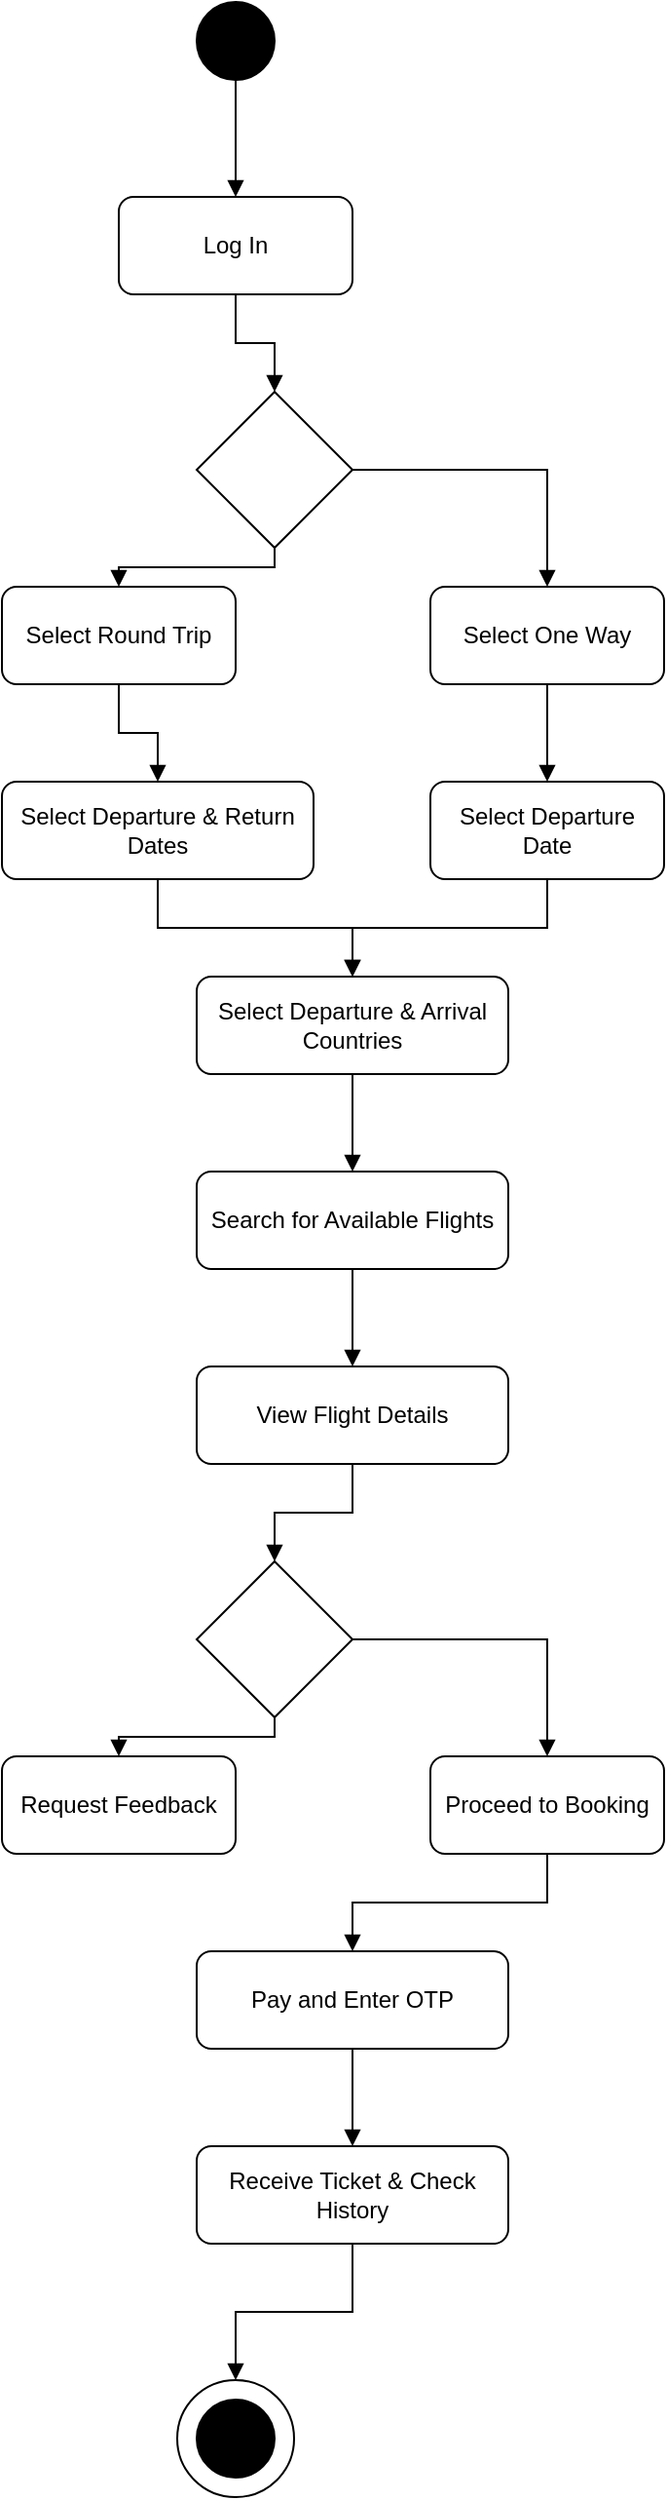 <mxfile version="24.8.1">
  <diagram name="Page-1" id="Ojdg7j3xLP1BAEYC3mI6">
    <mxGraphModel dx="2867" dy="1044" grid="1" gridSize="10" guides="1" tooltips="1" connect="1" arrows="1" fold="1" page="1" pageScale="1" pageWidth="827" pageHeight="1169" math="0" shadow="0">
      <root>
        <mxCell id="0" />
        <mxCell id="1" parent="0" />
        <mxCell id="initialNode" value="" style="ellipse;fillColor=#000000;strokeColor=#000000;" parent="1" vertex="1">
          <mxGeometry x="160" y="50" width="40" height="40" as="geometry" />
        </mxCell>
        <mxCell id="logIn" value="Log In" style="rounded=1;whiteSpace=wrap;fillColor=#FFFFFF;strokeColor=#000000;" parent="1" vertex="1">
          <mxGeometry x="120" y="150" width="120" height="50" as="geometry" />
        </mxCell>
        <mxCell id="flow1" style="edgeStyle=orthogonalEdgeStyle;strokeColor=#000000;endArrow=block;rounded=0;" parent="1" source="initialNode" target="logIn" edge="1">
          <mxGeometry relative="1" as="geometry" />
        </mxCell>
        <mxCell id="decision1" value="" style="rhombus;whiteSpace=wrap;fillColor=#FFFFFF;strokeColor=#000000;" parent="1" vertex="1">
          <mxGeometry x="160" y="250" width="80" height="80" as="geometry" />
        </mxCell>
        <mxCell id="flow2" style="edgeStyle=orthogonalEdgeStyle;strokeColor=#000000;endArrow=block;rounded=0;" parent="1" source="logIn" target="decision1" edge="1">
          <mxGeometry relative="1" as="geometry" />
        </mxCell>
        <mxCell id="selectRoundTrip" value="Select Round Trip" style="rounded=1;whiteSpace=wrap;fillColor=#FFFFFF;strokeColor=#000000;" parent="1" vertex="1">
          <mxGeometry x="60" y="350" width="120" height="50" as="geometry" />
        </mxCell>
        <mxCell id="flow3" style="edgeStyle=orthogonalEdgeStyle;strokeColor=#000000;endArrow=block;rounded=0;" parent="1" source="decision1" target="selectRoundTrip" edge="1">
          <mxGeometry relative="1" as="geometry" />
        </mxCell>
        <mxCell id="selectOneWay" value="Select One Way" style="rounded=1;whiteSpace=wrap;fillColor=#FFFFFF;strokeColor=#000000;" parent="1" vertex="1">
          <mxGeometry x="280" y="350" width="120" height="50" as="geometry" />
        </mxCell>
        <mxCell id="flow4" style="edgeStyle=orthogonalEdgeStyle;strokeColor=#000000;endArrow=block;rounded=0;" parent="1" source="decision1" target="selectOneWay" edge="1">
          <mxGeometry relative="1" as="geometry" />
        </mxCell>
        <mxCell id="selectRoundTripDates" value="Select Departure &amp; Return Dates" style="rounded=1;whiteSpace=wrap;fillColor=#FFFFFF;strokeColor=#000000;" parent="1" vertex="1">
          <mxGeometry x="60" y="450" width="160" height="50" as="geometry" />
        </mxCell>
        <mxCell id="flow5" style="edgeStyle=orthogonalEdgeStyle;strokeColor=#000000;endArrow=block;rounded=0;" parent="1" source="selectRoundTrip" target="selectRoundTripDates" edge="1">
          <mxGeometry relative="1" as="geometry" />
        </mxCell>
        <mxCell id="selectOneWayDate" value="Select Departure Date" style="rounded=1;whiteSpace=wrap;fillColor=#FFFFFF;strokeColor=#000000;" parent="1" vertex="1">
          <mxGeometry x="280" y="450" width="120" height="50" as="geometry" />
        </mxCell>
        <mxCell id="flow6" style="edgeStyle=orthogonalEdgeStyle;strokeColor=#000000;endArrow=block;rounded=0;" parent="1" source="selectOneWay" target="selectOneWayDate" edge="1">
          <mxGeometry relative="1" as="geometry" />
        </mxCell>
        <mxCell id="selectCountries" value="Select Departure &amp; Arrival Countries" style="rounded=1;whiteSpace=wrap;fillColor=#FFFFFF;strokeColor=#000000;" parent="1" vertex="1">
          <mxGeometry x="160" y="550" width="160" height="50" as="geometry" />
        </mxCell>
        <mxCell id="flow7" style="edgeStyle=orthogonalEdgeStyle;strokeColor=#000000;endArrow=block;rounded=0;" parent="1" source="selectRoundTripDates" target="selectCountries" edge="1">
          <mxGeometry relative="1" as="geometry" />
        </mxCell>
        <mxCell id="flow8" style="edgeStyle=orthogonalEdgeStyle;strokeColor=#000000;endArrow=block;rounded=0;" parent="1" source="selectOneWayDate" target="selectCountries" edge="1">
          <mxGeometry relative="1" as="geometry" />
        </mxCell>
        <mxCell id="searchFlights" value="Search for Available Flights" style="rounded=1;whiteSpace=wrap;fillColor=#FFFFFF;strokeColor=#000000;" parent="1" vertex="1">
          <mxGeometry x="160" y="650" width="160" height="50" as="geometry" />
        </mxCell>
        <mxCell id="flow9" style="edgeStyle=orthogonalEdgeStyle;strokeColor=#000000;endArrow=block;rounded=0;" parent="1" source="selectCountries" target="searchFlights" edge="1">
          <mxGeometry relative="1" as="geometry" />
        </mxCell>
        <mxCell id="viewFlightDetails" value="View Flight Details" style="rounded=1;whiteSpace=wrap;fillColor=#FFFFFF;strokeColor=#000000;" parent="1" vertex="1">
          <mxGeometry x="160" y="750" width="160" height="50" as="geometry" />
        </mxCell>
        <mxCell id="flow10" style="edgeStyle=orthogonalEdgeStyle;strokeColor=#000000;endArrow=block;rounded=0;" parent="1" source="searchFlights" target="viewFlightDetails" edge="1">
          <mxGeometry relative="1" as="geometry" />
        </mxCell>
        <mxCell id="decision2" value="" style="rhombus;whiteSpace=wrap;fillColor=#FFFFFF;strokeColor=#000000;" parent="1" vertex="1">
          <mxGeometry x="160" y="850" width="80" height="80" as="geometry" />
        </mxCell>
        <mxCell id="flow11" style="edgeStyle=orthogonalEdgeStyle;strokeColor=#000000;endArrow=block;rounded=0;" parent="1" source="viewFlightDetails" target="decision2" edge="1">
          <mxGeometry relative="1" as="geometry" />
        </mxCell>
        <mxCell id="requestFeedback" value="Request Feedback" style="rounded=1;whiteSpace=wrap;fillColor=#FFFFFF;strokeColor=#000000;" parent="1" vertex="1">
          <mxGeometry x="60" y="950" width="120" height="50" as="geometry" />
        </mxCell>
        <mxCell id="flow12" style="edgeStyle=orthogonalEdgeStyle;strokeColor=#000000;endArrow=block;rounded=0;" parent="1" source="decision2" target="requestFeedback" edge="1">
          <mxGeometry relative="1" as="geometry" />
        </mxCell>
        <mxCell id="proceedToBooking" value="Proceed to Booking" style="rounded=1;whiteSpace=wrap;fillColor=#FFFFFF;strokeColor=#000000;" parent="1" vertex="1">
          <mxGeometry x="280" y="950" width="120" height="50" as="geometry" />
        </mxCell>
        <mxCell id="flow13" style="edgeStyle=orthogonalEdgeStyle;strokeColor=#000000;endArrow=block;rounded=0;" parent="1" source="decision2" target="proceedToBooking" edge="1">
          <mxGeometry relative="1" as="geometry" />
        </mxCell>
        <mxCell id="payAndEnterOTP" value="Pay and Enter OTP" style="rounded=1;whiteSpace=wrap;fillColor=#FFFFFF;strokeColor=#000000;" parent="1" vertex="1">
          <mxGeometry x="160" y="1050" width="160" height="50" as="geometry" />
        </mxCell>
        <mxCell id="flow14" style="edgeStyle=orthogonalEdgeStyle;strokeColor=#000000;endArrow=block;rounded=0;" parent="1" source="proceedToBooking" target="payAndEnterOTP" edge="1">
          <mxGeometry relative="1" as="geometry" />
        </mxCell>
        <mxCell id="receiveTicket" value="Receive Ticket &amp; Check History" style="rounded=1;whiteSpace=wrap;fillColor=#FFFFFF;strokeColor=#000000;" parent="1" vertex="1">
          <mxGeometry x="160" y="1150" width="160" height="50" as="geometry" />
        </mxCell>
        <mxCell id="flow15" style="edgeStyle=orthogonalEdgeStyle;strokeColor=#000000;endArrow=block;rounded=0;" parent="1" source="payAndEnterOTP" target="receiveTicket" edge="1">
          <mxGeometry relative="1" as="geometry" />
        </mxCell>
        <mxCell id="flow16" style="edgeStyle=orthogonalEdgeStyle;strokeColor=#000000;endArrow=block;rounded=0;entryX=0.5;entryY=0;entryDx=0;entryDy=0;" parent="1" source="receiveTicket" target="h7imtiixh0N8altQ9gbH-1" edge="1">
          <mxGeometry relative="1" as="geometry">
            <mxPoint x="180" y="1260" as="targetPoint" />
          </mxGeometry>
        </mxCell>
        <mxCell id="h7imtiixh0N8altQ9gbH-2" value="" style="group" vertex="1" connectable="0" parent="1">
          <mxGeometry x="150" y="1270" width="60" height="60" as="geometry" />
        </mxCell>
        <mxCell id="h7imtiixh0N8altQ9gbH-1" value="" style="ellipse;whiteSpace=wrap;html=1;aspect=fixed;" vertex="1" parent="h7imtiixh0N8altQ9gbH-2">
          <mxGeometry width="60" height="60" as="geometry" />
        </mxCell>
        <mxCell id="finalNode" value="" style="ellipse;fillColor=#000000;strokeColor=#000000;" parent="h7imtiixh0N8altQ9gbH-2" vertex="1">
          <mxGeometry x="10" y="10" width="40" height="40" as="geometry" />
        </mxCell>
      </root>
    </mxGraphModel>
  </diagram>
</mxfile>
